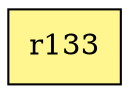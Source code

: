 digraph G {
rankdir=BT;ranksep="2.0";
"r133" [shape=record,fillcolor=khaki1,style=filled,label="{r133}"];
}